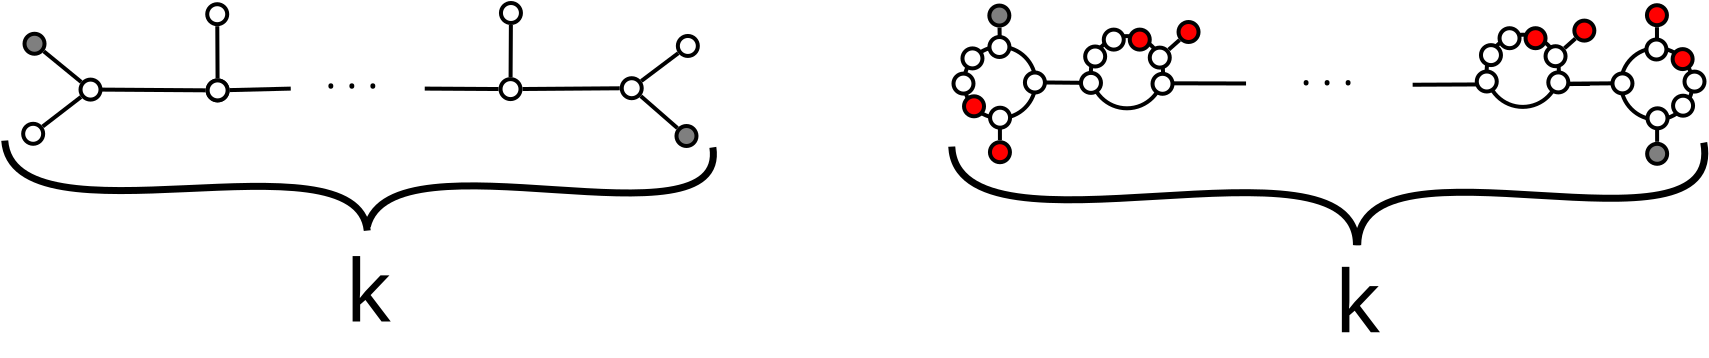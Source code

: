 <?xml version="1.0" encoding="UTF-8"?>
<dia:diagram xmlns:dia="http://www.lysator.liu.se/~alla/dia/">
  <dia:layer name="Background" visible="true" active="true">
    <dia:object type="Standard - Ellipse" version="0" id="O0">
      <dia:attribute name="obj_pos">
        <dia:point val="29.915,13.1"/>
      </dia:attribute>
      <dia:attribute name="obj_bb">
        <dia:rectangle val="29.815,13;33.595,16.78"/>
      </dia:attribute>
      <dia:attribute name="elem_corner">
        <dia:point val="29.915,13.1"/>
      </dia:attribute>
      <dia:attribute name="elem_width">
        <dia:real val="3.58"/>
      </dia:attribute>
      <dia:attribute name="elem_height">
        <dia:real val="3.58"/>
      </dia:attribute>
      <dia:attribute name="border_width">
        <dia:real val="0.2"/>
      </dia:attribute>
      <dia:attribute name="aspect">
        <dia:enum val="2"/>
      </dia:attribute>
    </dia:object>
    <dia:object type="Standard - Ellipse" version="0" id="O1">
      <dia:attribute name="obj_pos">
        <dia:point val="31.21,17.88"/>
      </dia:attribute>
      <dia:attribute name="obj_bb">
        <dia:rectangle val="31.11,17.78;32.31,18.98"/>
      </dia:attribute>
      <dia:attribute name="elem_corner">
        <dia:point val="31.21,17.88"/>
      </dia:attribute>
      <dia:attribute name="elem_width">
        <dia:real val="1"/>
      </dia:attribute>
      <dia:attribute name="elem_height">
        <dia:real val="1"/>
      </dia:attribute>
      <dia:attribute name="border_width">
        <dia:real val="0.2"/>
      </dia:attribute>
      <dia:attribute name="inner_color">
        <dia:color val="#ff0000"/>
      </dia:attribute>
      <dia:attribute name="aspect">
        <dia:enum val="2"/>
      </dia:attribute>
    </dia:object>
    <dia:object type="Standard - Ellipse" version="0" id="O2">
      <dia:attribute name="obj_pos">
        <dia:point val="31.18,11.048"/>
      </dia:attribute>
      <dia:attribute name="obj_bb">
        <dia:rectangle val="31.08,10.948;32.28,12.148"/>
      </dia:attribute>
      <dia:attribute name="elem_corner">
        <dia:point val="31.18,11.048"/>
      </dia:attribute>
      <dia:attribute name="elem_width">
        <dia:real val="1"/>
      </dia:attribute>
      <dia:attribute name="elem_height">
        <dia:real val="1"/>
      </dia:attribute>
      <dia:attribute name="border_width">
        <dia:real val="0.2"/>
      </dia:attribute>
      <dia:attribute name="inner_color">
        <dia:color val="#7f7f7f"/>
      </dia:attribute>
      <dia:attribute name="aspect">
        <dia:enum val="2"/>
      </dia:attribute>
    </dia:object>
    <dia:object type="Standard - Ellipse" version="0" id="O3">
      <dia:attribute name="obj_pos">
        <dia:point val="37.56,14.43"/>
      </dia:attribute>
      <dia:attribute name="obj_bb">
        <dia:rectangle val="37.46,14.33;38.66,15.53"/>
      </dia:attribute>
      <dia:attribute name="elem_corner">
        <dia:point val="37.56,14.43"/>
      </dia:attribute>
      <dia:attribute name="elem_width">
        <dia:real val="1"/>
      </dia:attribute>
      <dia:attribute name="elem_height">
        <dia:real val="1"/>
      </dia:attribute>
      <dia:attribute name="border_width">
        <dia:real val="0.2"/>
      </dia:attribute>
      <dia:attribute name="aspect">
        <dia:enum val="2"/>
      </dia:attribute>
    </dia:object>
    <dia:object type="Standard - Line" version="0" id="O4">
      <dia:attribute name="obj_pos">
        <dia:point val="33.495,14.89"/>
      </dia:attribute>
      <dia:attribute name="obj_bb">
        <dia:rectangle val="33.394,14.789;37.561,15.026"/>
      </dia:attribute>
      <dia:attribute name="conn_endpoints">
        <dia:point val="33.495,14.89"/>
        <dia:point val="37.46,14.925"/>
      </dia:attribute>
      <dia:attribute name="numcp">
        <dia:int val="1"/>
      </dia:attribute>
      <dia:attribute name="line_width">
        <dia:real val="0.2"/>
      </dia:attribute>
      <dia:connections>
        <dia:connection handle="0" to="O0" connection="4"/>
        <dia:connection handle="1" to="O3" connection="8"/>
      </dia:connections>
    </dia:object>
    <dia:object type="Standard - Line" version="0" id="O5">
      <dia:attribute name="obj_pos">
        <dia:point val="31.708,16.78"/>
      </dia:attribute>
      <dia:attribute name="obj_bb">
        <dia:rectangle val="31.608,16.68;31.809,17.88"/>
      </dia:attribute>
      <dia:attribute name="conn_endpoints">
        <dia:point val="31.708,16.78"/>
        <dia:point val="31.709,17.78"/>
      </dia:attribute>
      <dia:attribute name="numcp">
        <dia:int val="1"/>
      </dia:attribute>
      <dia:attribute name="line_width">
        <dia:real val="0.2"/>
      </dia:attribute>
      <dia:connections>
        <dia:connection handle="0" to="O0" connection="8"/>
        <dia:connection handle="1" to="O1" connection="8"/>
      </dia:connections>
    </dia:object>
    <dia:object type="Standard - Line" version="0" id="O6">
      <dia:attribute name="obj_pos">
        <dia:point val="31.69,12.145"/>
      </dia:attribute>
      <dia:attribute name="obj_bb">
        <dia:rectangle val="31.588,12.044;31.807,13.202"/>
      </dia:attribute>
      <dia:attribute name="conn_endpoints">
        <dia:point val="31.69,12.145"/>
        <dia:point val="31.705,13.1"/>
      </dia:attribute>
      <dia:attribute name="numcp">
        <dia:int val="1"/>
      </dia:attribute>
      <dia:attribute name="line_width">
        <dia:real val="0.2"/>
      </dia:attribute>
      <dia:connections>
        <dia:connection handle="0" to="O2" connection="8"/>
        <dia:connection handle="1" to="O0" connection="1"/>
      </dia:connections>
    </dia:object>
    <dia:object type="Standard - Line" version="0" id="O7">
      <dia:attribute name="obj_pos">
        <dia:point val="38.66,14.931"/>
      </dia:attribute>
      <dia:attribute name="obj_bb">
        <dia:rectangle val="38.559,14.831;44.116,15.044"/>
      </dia:attribute>
      <dia:attribute name="conn_endpoints">
        <dia:point val="38.66,14.931"/>
        <dia:point val="44.015,14.944"/>
      </dia:attribute>
      <dia:attribute name="numcp">
        <dia:int val="1"/>
      </dia:attribute>
      <dia:attribute name="line_width">
        <dia:real val="0.2"/>
      </dia:attribute>
      <dia:connections>
        <dia:connection handle="0" to="O3" connection="8"/>
      </dia:connections>
    </dia:object>
    <dia:object type="Standard - Ellipse" version="0" id="O8">
      <dia:attribute name="obj_pos">
        <dia:point val="36.255,12.575"/>
      </dia:attribute>
      <dia:attribute name="obj_bb">
        <dia:rectangle val="36.155,12.475;39.965,16.285"/>
      </dia:attribute>
      <dia:attribute name="elem_corner">
        <dia:point val="36.255,12.575"/>
      </dia:attribute>
      <dia:attribute name="elem_width">
        <dia:real val="3.61"/>
      </dia:attribute>
      <dia:attribute name="elem_height">
        <dia:real val="3.61"/>
      </dia:attribute>
      <dia:attribute name="border_width">
        <dia:real val="0.2"/>
      </dia:attribute>
      <dia:attribute name="aspect">
        <dia:enum val="2"/>
      </dia:attribute>
    </dia:object>
    <dia:object type="Standard - Ellipse" version="0" id="O9">
      <dia:attribute name="obj_pos">
        <dia:point val="40.64,11.87"/>
      </dia:attribute>
      <dia:attribute name="obj_bb">
        <dia:rectangle val="40.54,11.77;41.74,12.97"/>
      </dia:attribute>
      <dia:attribute name="elem_corner">
        <dia:point val="40.64,11.87"/>
      </dia:attribute>
      <dia:attribute name="elem_width">
        <dia:real val="1.0"/>
      </dia:attribute>
      <dia:attribute name="elem_height">
        <dia:real val="1.0"/>
      </dia:attribute>
      <dia:attribute name="border_width">
        <dia:real val="0.2"/>
      </dia:attribute>
      <dia:attribute name="inner_color">
        <dia:color val="#ff0000"/>
      </dia:attribute>
      <dia:attribute name="aspect">
        <dia:enum val="2"/>
      </dia:attribute>
    </dia:object>
    <dia:object type="Standard - Line" version="0" id="O10">
      <dia:attribute name="obj_pos">
        <dia:point val="40.148,13.252"/>
      </dia:attribute>
      <dia:attribute name="obj_bb">
        <dia:rectangle val="40.007,12.627;40.834,13.393"/>
      </dia:attribute>
      <dia:attribute name="conn_endpoints">
        <dia:point val="40.148,13.252"/>
        <dia:point val="40.692,12.768"/>
      </dia:attribute>
      <dia:attribute name="numcp">
        <dia:int val="1"/>
      </dia:attribute>
      <dia:attribute name="line_width">
        <dia:real val="0.2"/>
      </dia:attribute>
      <dia:connections>
        <dia:connection handle="0" to="O26" connection="8"/>
        <dia:connection handle="1" to="O9" connection="8"/>
      </dia:connections>
    </dia:object>
    <dia:object type="Standard - Line" version="0" id="O11">
      <dia:attribute name="obj_pos">
        <dia:point val="61.205,14.968"/>
      </dia:attribute>
      <dia:attribute name="obj_bb">
        <dia:rectangle val="52.245,14.867;61.306,15.108"/>
      </dia:attribute>
      <dia:attribute name="conn_endpoints">
        <dia:point val="61.205,14.968"/>
        <dia:point val="52.345,15.007"/>
      </dia:attribute>
      <dia:attribute name="numcp">
        <dia:int val="1"/>
      </dia:attribute>
      <dia:attribute name="line_width">
        <dia:real val="0.2"/>
      </dia:attribute>
    </dia:object>
    <dia:object type="Standard - Ellipse" version="0" id="O12">
      <dia:attribute name="obj_pos">
        <dia:point val="64.06,11.03"/>
      </dia:attribute>
      <dia:attribute name="obj_bb">
        <dia:rectangle val="63.96,10.93;65.16,12.13"/>
      </dia:attribute>
      <dia:attribute name="elem_corner">
        <dia:point val="64.06,11.03"/>
      </dia:attribute>
      <dia:attribute name="elem_width">
        <dia:real val="1"/>
      </dia:attribute>
      <dia:attribute name="elem_height">
        <dia:real val="1"/>
      </dia:attribute>
      <dia:attribute name="border_width">
        <dia:real val="0.2"/>
      </dia:attribute>
      <dia:attribute name="inner_color">
        <dia:color val="#ff0000"/>
      </dia:attribute>
      <dia:attribute name="aspect">
        <dia:enum val="2"/>
      </dia:attribute>
    </dia:object>
    <dia:object type="Standard - Ellipse" version="0" id="O13">
      <dia:attribute name="obj_pos">
        <dia:point val="64.065,14.42"/>
      </dia:attribute>
      <dia:attribute name="obj_bb">
        <dia:rectangle val="63.965,14.32;65.165,15.52"/>
      </dia:attribute>
      <dia:attribute name="elem_corner">
        <dia:point val="64.065,14.42"/>
      </dia:attribute>
      <dia:attribute name="elem_width">
        <dia:real val="1"/>
      </dia:attribute>
      <dia:attribute name="elem_height">
        <dia:real val="1"/>
      </dia:attribute>
      <dia:attribute name="border_width">
        <dia:real val="0.2"/>
      </dia:attribute>
      <dia:attribute name="aspect">
        <dia:enum val="2"/>
      </dia:attribute>
    </dia:object>
    <dia:object type="Standard - Ellipse" version="0" id="O14">
      <dia:attribute name="obj_pos">
        <dia:point val="64.07,17.96"/>
      </dia:attribute>
      <dia:attribute name="obj_bb">
        <dia:rectangle val="63.97,17.86;65.17,19.06"/>
      </dia:attribute>
      <dia:attribute name="elem_corner">
        <dia:point val="64.07,17.96"/>
      </dia:attribute>
      <dia:attribute name="elem_width">
        <dia:real val="1"/>
      </dia:attribute>
      <dia:attribute name="elem_height">
        <dia:real val="1"/>
      </dia:attribute>
      <dia:attribute name="border_width">
        <dia:real val="0.2"/>
      </dia:attribute>
      <dia:attribute name="inner_color">
        <dia:color val="#7f7f7f"/>
      </dia:attribute>
      <dia:attribute name="aspect">
        <dia:enum val="2"/>
      </dia:attribute>
    </dia:object>
    <dia:object type="Standard - Line" version="0" id="O15">
      <dia:attribute name="obj_pos">
        <dia:point val="64.561,12.13"/>
      </dia:attribute>
      <dia:attribute name="obj_bb">
        <dia:rectangle val="64.461,12.03;64.664,14.42"/>
      </dia:attribute>
      <dia:attribute name="conn_endpoints">
        <dia:point val="64.561,12.13"/>
        <dia:point val="64.564,14.32"/>
      </dia:attribute>
      <dia:attribute name="numcp">
        <dia:int val="1"/>
      </dia:attribute>
      <dia:attribute name="line_width">
        <dia:real val="0.2"/>
      </dia:attribute>
      <dia:connections>
        <dia:connection handle="0" to="O12" connection="8"/>
        <dia:connection handle="1" to="O13" connection="8"/>
      </dia:connections>
    </dia:object>
    <dia:object type="Standard - Line" version="0" id="O16">
      <dia:attribute name="obj_pos">
        <dia:point val="63.965,14.925"/>
      </dia:attribute>
      <dia:attribute name="obj_bb">
        <dia:rectangle val="59.004,14.824;64.066,15.061"/>
      </dia:attribute>
      <dia:attribute name="conn_endpoints">
        <dia:point val="63.965,14.925"/>
        <dia:point val="59.104,14.961"/>
      </dia:attribute>
      <dia:attribute name="numcp">
        <dia:int val="1"/>
      </dia:attribute>
      <dia:attribute name="line_width">
        <dia:real val="0.2"/>
      </dia:attribute>
      <dia:connections>
        <dia:connection handle="0" to="O13" connection="8"/>
      </dia:connections>
    </dia:object>
    <dia:object type="Standard - Line" version="0" id="O17">
      <dia:attribute name="obj_pos">
        <dia:point val="64.566,15.52"/>
      </dia:attribute>
      <dia:attribute name="obj_bb">
        <dia:rectangle val="64.466,15.42;64.669,17.96"/>
      </dia:attribute>
      <dia:attribute name="conn_endpoints">
        <dia:point val="64.566,15.52"/>
        <dia:point val="64.569,17.86"/>
      </dia:attribute>
      <dia:attribute name="numcp">
        <dia:int val="1"/>
      </dia:attribute>
      <dia:attribute name="line_width">
        <dia:real val="0.2"/>
      </dia:attribute>
      <dia:connections>
        <dia:connection handle="0" to="O13" connection="8"/>
        <dia:connection handle="1" to="O14" connection="8"/>
      </dia:connections>
    </dia:object>
    <dia:object type="Standard - Text" version="1" id="O18">
      <dia:attribute name="obj_pos">
        <dia:point val="46.25,15.05"/>
      </dia:attribute>
      <dia:attribute name="obj_bb">
        <dia:rectangle val="46.25,13.197;50.06,15.523"/>
      </dia:attribute>
      <dia:attribute name="text">
        <dia:composite type="text">
          <dia:attribute name="string">
            <dia:string># . . .#</dia:string>
          </dia:attribute>
          <dia:attribute name="font">
            <dia:font family="sans" style="0" name="Helvetica"/>
          </dia:attribute>
          <dia:attribute name="height">
            <dia:real val="2.493"/>
          </dia:attribute>
          <dia:attribute name="pos">
            <dia:point val="46.25,15.05"/>
          </dia:attribute>
          <dia:attribute name="color">
            <dia:color val="#000000"/>
          </dia:attribute>
          <dia:attribute name="alignment">
            <dia:enum val="0"/>
          </dia:attribute>
        </dia:composite>
      </dia:attribute>
      <dia:attribute name="valign">
        <dia:enum val="3"/>
      </dia:attribute>
    </dia:object>
    <dia:object type="Standard - Text" version="1" id="O19">
      <dia:attribute name="obj_pos">
        <dia:point val="48.44,27.386"/>
      </dia:attribute>
      <dia:attribute name="obj_bb">
        <dia:rectangle val="48.44,23.364;50.947,28.409"/>
      </dia:attribute>
      <dia:attribute name="text">
        <dia:composite type="text">
          <dia:attribute name="string">
            <dia:string>#k#</dia:string>
          </dia:attribute>
          <dia:attribute name="font">
            <dia:font family="sans" style="0" name="Helvetica"/>
          </dia:attribute>
          <dia:attribute name="height">
            <dia:real val="5.414"/>
          </dia:attribute>
          <dia:attribute name="pos">
            <dia:point val="48.44,27.386"/>
          </dia:attribute>
          <dia:attribute name="color">
            <dia:color val="#000000"/>
          </dia:attribute>
          <dia:attribute name="alignment">
            <dia:enum val="0"/>
          </dia:attribute>
        </dia:composite>
      </dia:attribute>
      <dia:attribute name="valign">
        <dia:enum val="3"/>
      </dia:attribute>
    </dia:object>
    <dia:object type="Standard - BezierLine" version="0" id="O20">
      <dia:attribute name="obj_pos">
        <dia:point val="49.535,23.029"/>
      </dia:attribute>
      <dia:attribute name="obj_bb">
        <dia:rectangle val="29.117,17.917;49.711,23.205"/>
      </dia:attribute>
      <dia:attribute name="bez_points">
        <dia:point val="49.535,23.029"/>
        <dia:point val="49.585,16.929"/>
        <dia:point val="29.6,24.25"/>
        <dia:point val="29.3,18.1"/>
      </dia:attribute>
      <dia:attribute name="corner_types">
        <dia:enum val="0"/>
        <dia:enum val="0"/>
      </dia:attribute>
      <dia:attribute name="line_width">
        <dia:real val="0.35"/>
      </dia:attribute>
    </dia:object>
    <dia:object type="Standard - BezierLine" version="0" id="O21">
      <dia:attribute name="obj_pos">
        <dia:point val="49.597,23.029"/>
      </dia:attribute>
      <dia:attribute name="obj_bb">
        <dia:rectangle val="49.421,17.696;67.127,23.205"/>
      </dia:attribute>
      <dia:attribute name="bez_points">
        <dia:point val="49.597,23.029"/>
        <dia:point val="49.647,16.929"/>
        <dia:point val="68.05,24.2"/>
        <dia:point val="66.9,17.9"/>
      </dia:attribute>
      <dia:attribute name="corner_types">
        <dia:enum val="0"/>
        <dia:enum val="0"/>
      </dia:attribute>
      <dia:attribute name="line_width">
        <dia:real val="0.35"/>
      </dia:attribute>
    </dia:object>
    <dia:object type="Standard - Ellipse" version="0" id="O22">
      <dia:attribute name="obj_pos">
        <dia:point val="31.184,12.62"/>
      </dia:attribute>
      <dia:attribute name="obj_bb">
        <dia:rectangle val="31.084,12.52;32.284,13.72"/>
      </dia:attribute>
      <dia:attribute name="elem_corner">
        <dia:point val="31.184,12.62"/>
      </dia:attribute>
      <dia:attribute name="elem_width">
        <dia:real val="1"/>
      </dia:attribute>
      <dia:attribute name="elem_height">
        <dia:real val="1"/>
      </dia:attribute>
      <dia:attribute name="border_width">
        <dia:real val="0.2"/>
      </dia:attribute>
      <dia:attribute name="aspect">
        <dia:enum val="2"/>
      </dia:attribute>
    </dia:object>
    <dia:object type="Standard - Ellipse" version="0" id="O23">
      <dia:attribute name="obj_pos">
        <dia:point val="29.836,13.19"/>
      </dia:attribute>
      <dia:attribute name="obj_bb">
        <dia:rectangle val="29.736,13.09;30.936,14.29"/>
      </dia:attribute>
      <dia:attribute name="elem_corner">
        <dia:point val="29.836,13.19"/>
      </dia:attribute>
      <dia:attribute name="elem_width">
        <dia:real val="1"/>
      </dia:attribute>
      <dia:attribute name="elem_height">
        <dia:real val="1"/>
      </dia:attribute>
      <dia:attribute name="border_width">
        <dia:real val="0.2"/>
      </dia:attribute>
      <dia:attribute name="aspect">
        <dia:enum val="2"/>
      </dia:attribute>
    </dia:object>
    <dia:object type="Standard - Ellipse" version="0" id="O24">
      <dia:attribute name="obj_pos">
        <dia:point val="29.914,15.585"/>
      </dia:attribute>
      <dia:attribute name="obj_bb">
        <dia:rectangle val="29.814,15.485;31.014,16.685"/>
      </dia:attribute>
      <dia:attribute name="elem_corner">
        <dia:point val="29.914,15.585"/>
      </dia:attribute>
      <dia:attribute name="elem_width">
        <dia:real val="1"/>
      </dia:attribute>
      <dia:attribute name="elem_height">
        <dia:real val="1"/>
      </dia:attribute>
      <dia:attribute name="border_width">
        <dia:real val="0.2"/>
      </dia:attribute>
      <dia:attribute name="inner_color">
        <dia:color val="#ff0000"/>
      </dia:attribute>
      <dia:attribute name="aspect">
        <dia:enum val="2"/>
      </dia:attribute>
    </dia:object>
    <dia:object type="Standard - Ellipse" version="0" id="O25">
      <dia:attribute name="obj_pos">
        <dia:point val="31.216,16.155"/>
      </dia:attribute>
      <dia:attribute name="obj_bb">
        <dia:rectangle val="31.116,16.055;32.316,17.255"/>
      </dia:attribute>
      <dia:attribute name="elem_corner">
        <dia:point val="31.216,16.155"/>
      </dia:attribute>
      <dia:attribute name="elem_width">
        <dia:real val="1"/>
      </dia:attribute>
      <dia:attribute name="elem_height">
        <dia:real val="1"/>
      </dia:attribute>
      <dia:attribute name="border_width">
        <dia:real val="0.2"/>
      </dia:attribute>
      <dia:attribute name="aspect">
        <dia:enum val="2"/>
      </dia:attribute>
    </dia:object>
    <dia:object type="Standard - Ellipse" version="0" id="O26">
      <dia:attribute name="obj_pos">
        <dia:point val="39.201,13.15"/>
      </dia:attribute>
      <dia:attribute name="obj_bb">
        <dia:rectangle val="39.101,13.05;40.301,14.25"/>
      </dia:attribute>
      <dia:attribute name="elem_corner">
        <dia:point val="39.201,13.15"/>
      </dia:attribute>
      <dia:attribute name="elem_width">
        <dia:real val="1"/>
      </dia:attribute>
      <dia:attribute name="elem_height">
        <dia:real val="1"/>
      </dia:attribute>
      <dia:attribute name="border_width">
        <dia:real val="0.2"/>
      </dia:attribute>
      <dia:attribute name="aspect">
        <dia:enum val="2"/>
      </dia:attribute>
    </dia:object>
    <dia:object type="Standard - Ellipse" version="0" id="O27">
      <dia:attribute name="obj_pos">
        <dia:point val="35.971,13.095"/>
      </dia:attribute>
      <dia:attribute name="obj_bb">
        <dia:rectangle val="35.871,12.995;37.071,14.195"/>
      </dia:attribute>
      <dia:attribute name="elem_corner">
        <dia:point val="35.971,13.095"/>
      </dia:attribute>
      <dia:attribute name="elem_width">
        <dia:real val="1"/>
      </dia:attribute>
      <dia:attribute name="elem_height">
        <dia:real val="1"/>
      </dia:attribute>
      <dia:attribute name="border_width">
        <dia:real val="0.2"/>
      </dia:attribute>
      <dia:attribute name="aspect">
        <dia:enum val="2"/>
      </dia:attribute>
    </dia:object>
    <dia:object type="Standard - Ellipse" version="0" id="O28">
      <dia:attribute name="obj_pos">
        <dia:point val="32.959,14.395"/>
      </dia:attribute>
      <dia:attribute name="obj_bb">
        <dia:rectangle val="32.859,14.295;34.059,15.495"/>
      </dia:attribute>
      <dia:attribute name="elem_corner">
        <dia:point val="32.959,14.395"/>
      </dia:attribute>
      <dia:attribute name="elem_width">
        <dia:real val="1"/>
      </dia:attribute>
      <dia:attribute name="elem_height">
        <dia:real val="1"/>
      </dia:attribute>
      <dia:attribute name="border_width">
        <dia:real val="0.2"/>
      </dia:attribute>
      <dia:attribute name="aspect">
        <dia:enum val="2"/>
      </dia:attribute>
    </dia:object>
    <dia:object type="Standard - Ellipse" version="0" id="O29">
      <dia:attribute name="obj_pos">
        <dia:point val="35.761,14.415"/>
      </dia:attribute>
      <dia:attribute name="obj_bb">
        <dia:rectangle val="35.661,14.315;36.861,15.515"/>
      </dia:attribute>
      <dia:attribute name="elem_corner">
        <dia:point val="35.761,14.415"/>
      </dia:attribute>
      <dia:attribute name="elem_width">
        <dia:real val="1"/>
      </dia:attribute>
      <dia:attribute name="elem_height">
        <dia:real val="1"/>
      </dia:attribute>
      <dia:attribute name="border_width">
        <dia:real val="0.2"/>
      </dia:attribute>
      <dia:attribute name="aspect">
        <dia:enum val="2"/>
      </dia:attribute>
    </dia:object>
    <dia:object type="Standard - Ellipse" version="0" id="O30">
      <dia:attribute name="obj_pos">
        <dia:point val="39.339,14.46"/>
      </dia:attribute>
      <dia:attribute name="obj_bb">
        <dia:rectangle val="39.239,14.36;40.439,15.56"/>
      </dia:attribute>
      <dia:attribute name="elem_corner">
        <dia:point val="39.339,14.46"/>
      </dia:attribute>
      <dia:attribute name="elem_width">
        <dia:real val="1"/>
      </dia:attribute>
      <dia:attribute name="elem_height">
        <dia:real val="1"/>
      </dia:attribute>
      <dia:attribute name="border_width">
        <dia:real val="0.2"/>
      </dia:attribute>
      <dia:attribute name="aspect">
        <dia:enum val="2"/>
      </dia:attribute>
    </dia:object>
    <dia:object type="Standard - Ellipse" version="0" id="O31">
      <dia:attribute name="obj_pos">
        <dia:point val="62.759,13.17"/>
      </dia:attribute>
      <dia:attribute name="obj_bb">
        <dia:rectangle val="62.659,13.07;66.439,16.85"/>
      </dia:attribute>
      <dia:attribute name="elem_corner">
        <dia:point val="62.759,13.17"/>
      </dia:attribute>
      <dia:attribute name="elem_width">
        <dia:real val="3.58"/>
      </dia:attribute>
      <dia:attribute name="elem_height">
        <dia:real val="3.58"/>
      </dia:attribute>
      <dia:attribute name="border_width">
        <dia:real val="0.2"/>
      </dia:attribute>
      <dia:attribute name="aspect">
        <dia:enum val="2"/>
      </dia:attribute>
    </dia:object>
    <dia:object type="Standard - Ellipse" version="0" id="O32">
      <dia:attribute name="obj_pos">
        <dia:point val="64.034,12.745"/>
      </dia:attribute>
      <dia:attribute name="obj_bb">
        <dia:rectangle val="63.934,12.645;65.134,13.845"/>
      </dia:attribute>
      <dia:attribute name="elem_corner">
        <dia:point val="64.034,12.745"/>
      </dia:attribute>
      <dia:attribute name="elem_width">
        <dia:real val="1"/>
      </dia:attribute>
      <dia:attribute name="elem_height">
        <dia:real val="1"/>
      </dia:attribute>
      <dia:attribute name="border_width">
        <dia:real val="0.2"/>
      </dia:attribute>
      <dia:attribute name="aspect">
        <dia:enum val="2"/>
      </dia:attribute>
    </dia:object>
    <dia:object type="Standard - Ellipse" version="0" id="O33">
      <dia:attribute name="obj_pos">
        <dia:point val="62.336,14.44"/>
      </dia:attribute>
      <dia:attribute name="obj_bb">
        <dia:rectangle val="62.236,14.34;63.436,15.54"/>
      </dia:attribute>
      <dia:attribute name="elem_corner">
        <dia:point val="62.336,14.44"/>
      </dia:attribute>
      <dia:attribute name="elem_width">
        <dia:real val="1"/>
      </dia:attribute>
      <dia:attribute name="elem_height">
        <dia:real val="1"/>
      </dia:attribute>
      <dia:attribute name="border_width">
        <dia:real val="0.2"/>
      </dia:attribute>
      <dia:attribute name="aspect">
        <dia:enum val="2"/>
      </dia:attribute>
    </dia:object>
    <dia:object type="Standard - Ellipse" version="0" id="O34">
      <dia:attribute name="obj_pos">
        <dia:point val="64.089,16.185"/>
      </dia:attribute>
      <dia:attribute name="obj_bb">
        <dia:rectangle val="63.989,16.085;65.189,17.285"/>
      </dia:attribute>
      <dia:attribute name="elem_corner">
        <dia:point val="64.089,16.185"/>
      </dia:attribute>
      <dia:attribute name="elem_width">
        <dia:real val="1"/>
      </dia:attribute>
      <dia:attribute name="elem_height">
        <dia:real val="1"/>
      </dia:attribute>
      <dia:attribute name="border_width">
        <dia:real val="0.2"/>
      </dia:attribute>
      <dia:attribute name="aspect">
        <dia:enum val="2"/>
      </dia:attribute>
    </dia:object>
    <dia:object type="Standard - Ellipse" version="0" id="O35">
      <dia:attribute name="obj_pos">
        <dia:point val="65.366,15.555"/>
      </dia:attribute>
      <dia:attribute name="obj_bb">
        <dia:rectangle val="65.266,15.455;66.466,16.655"/>
      </dia:attribute>
      <dia:attribute name="elem_corner">
        <dia:point val="65.366,15.555"/>
      </dia:attribute>
      <dia:attribute name="elem_width">
        <dia:real val="1"/>
      </dia:attribute>
      <dia:attribute name="elem_height">
        <dia:real val="1"/>
      </dia:attribute>
      <dia:attribute name="border_width">
        <dia:real val="0.2"/>
      </dia:attribute>
      <dia:attribute name="aspect">
        <dia:enum val="2"/>
      </dia:attribute>
    </dia:object>
    <dia:object type="Standard - Ellipse" version="0" id="O36">
      <dia:attribute name="obj_pos">
        <dia:point val="65.344,13.225"/>
      </dia:attribute>
      <dia:attribute name="obj_bb">
        <dia:rectangle val="65.244,13.125;66.444,14.325"/>
      </dia:attribute>
      <dia:attribute name="elem_corner">
        <dia:point val="65.344,13.225"/>
      </dia:attribute>
      <dia:attribute name="elem_width">
        <dia:real val="1"/>
      </dia:attribute>
      <dia:attribute name="elem_height">
        <dia:real val="1"/>
      </dia:attribute>
      <dia:attribute name="border_width">
        <dia:real val="0.2"/>
      </dia:attribute>
      <dia:attribute name="inner_color">
        <dia:color val="#ff0000"/>
      </dia:attribute>
      <dia:attribute name="aspect">
        <dia:enum val="2"/>
      </dia:attribute>
    </dia:object>
    <dia:object type="Standard - Ellipse" version="0" id="O37">
      <dia:attribute name="obj_pos">
        <dia:point val="29.387,14.45"/>
      </dia:attribute>
      <dia:attribute name="obj_bb">
        <dia:rectangle val="29.288,14.35;30.488,15.55"/>
      </dia:attribute>
      <dia:attribute name="elem_corner">
        <dia:point val="29.387,14.45"/>
      </dia:attribute>
      <dia:attribute name="elem_width">
        <dia:real val="1"/>
      </dia:attribute>
      <dia:attribute name="elem_height">
        <dia:real val="1"/>
      </dia:attribute>
      <dia:attribute name="border_width">
        <dia:real val="0.2"/>
      </dia:attribute>
      <dia:attribute name="aspect">
        <dia:enum val="2"/>
      </dia:attribute>
    </dia:object>
    <dia:object type="Standard - Ellipse" version="0" id="O38">
      <dia:attribute name="obj_pos">
        <dia:point val="36.901,12.25"/>
      </dia:attribute>
      <dia:attribute name="obj_bb">
        <dia:rectangle val="36.801,12.15;38.001,13.35"/>
      </dia:attribute>
      <dia:attribute name="elem_corner">
        <dia:point val="36.901,12.25"/>
      </dia:attribute>
      <dia:attribute name="elem_width">
        <dia:real val="1"/>
      </dia:attribute>
      <dia:attribute name="elem_height">
        <dia:real val="1"/>
      </dia:attribute>
      <dia:attribute name="border_width">
        <dia:real val="0.2"/>
      </dia:attribute>
      <dia:attribute name="aspect">
        <dia:enum val="2"/>
      </dia:attribute>
    </dia:object>
    <dia:object type="Standard - Ellipse" version="0" id="O39">
      <dia:attribute name="obj_pos">
        <dia:point val="38.201,12.25"/>
      </dia:attribute>
      <dia:attribute name="obj_bb">
        <dia:rectangle val="38.101,12.15;39.301,13.35"/>
      </dia:attribute>
      <dia:attribute name="elem_corner">
        <dia:point val="38.201,12.25"/>
      </dia:attribute>
      <dia:attribute name="elem_width">
        <dia:real val="1"/>
      </dia:attribute>
      <dia:attribute name="elem_height">
        <dia:real val="1"/>
      </dia:attribute>
      <dia:attribute name="border_width">
        <dia:real val="0.2"/>
      </dia:attribute>
      <dia:attribute name="inner_color">
        <dia:color val="#ff0000"/>
      </dia:attribute>
      <dia:attribute name="aspect">
        <dia:enum val="2"/>
      </dia:attribute>
    </dia:object>
    <dia:object type="Standard - Ellipse" version="0" id="O40">
      <dia:attribute name="obj_pos">
        <dia:point val="57.35,14.36"/>
      </dia:attribute>
      <dia:attribute name="obj_bb">
        <dia:rectangle val="57.25,14.26;58.45,15.46"/>
      </dia:attribute>
      <dia:attribute name="elem_corner">
        <dia:point val="57.35,14.36"/>
      </dia:attribute>
      <dia:attribute name="elem_width">
        <dia:real val="1"/>
      </dia:attribute>
      <dia:attribute name="elem_height">
        <dia:real val="1"/>
      </dia:attribute>
      <dia:attribute name="border_width">
        <dia:real val="0.2"/>
      </dia:attribute>
      <dia:attribute name="aspect">
        <dia:enum val="2"/>
      </dia:attribute>
    </dia:object>
    <dia:object type="Standard - Ellipse" version="0" id="O41">
      <dia:attribute name="obj_pos">
        <dia:point val="56.045,12.505"/>
      </dia:attribute>
      <dia:attribute name="obj_bb">
        <dia:rectangle val="55.945,12.405;59.755,16.215"/>
      </dia:attribute>
      <dia:attribute name="elem_corner">
        <dia:point val="56.045,12.505"/>
      </dia:attribute>
      <dia:attribute name="elem_width">
        <dia:real val="3.61"/>
      </dia:attribute>
      <dia:attribute name="elem_height">
        <dia:real val="3.61"/>
      </dia:attribute>
      <dia:attribute name="border_width">
        <dia:real val="0.2"/>
      </dia:attribute>
      <dia:attribute name="aspect">
        <dia:enum val="2"/>
      </dia:attribute>
    </dia:object>
    <dia:object type="Standard - Ellipse" version="0" id="O42">
      <dia:attribute name="obj_pos">
        <dia:point val="60.43,11.8"/>
      </dia:attribute>
      <dia:attribute name="obj_bb">
        <dia:rectangle val="60.33,11.7;61.53,12.9"/>
      </dia:attribute>
      <dia:attribute name="elem_corner">
        <dia:point val="60.43,11.8"/>
      </dia:attribute>
      <dia:attribute name="elem_width">
        <dia:real val="1.0"/>
      </dia:attribute>
      <dia:attribute name="elem_height">
        <dia:real val="1.0"/>
      </dia:attribute>
      <dia:attribute name="border_width">
        <dia:real val="0.2"/>
      </dia:attribute>
      <dia:attribute name="inner_color">
        <dia:color val="#ff0000"/>
      </dia:attribute>
      <dia:attribute name="aspect">
        <dia:enum val="2"/>
      </dia:attribute>
    </dia:object>
    <dia:object type="Standard - Line" version="0" id="O43">
      <dia:attribute name="obj_pos">
        <dia:point val="59.938,13.182"/>
      </dia:attribute>
      <dia:attribute name="obj_bb">
        <dia:rectangle val="59.797,12.557;60.623,13.323"/>
      </dia:attribute>
      <dia:attribute name="conn_endpoints">
        <dia:point val="59.938,13.182"/>
        <dia:point val="60.482,12.698"/>
      </dia:attribute>
      <dia:attribute name="numcp">
        <dia:int val="1"/>
      </dia:attribute>
      <dia:attribute name="line_width">
        <dia:real val="0.2"/>
      </dia:attribute>
      <dia:connections>
        <dia:connection handle="0" to="O44" connection="8"/>
        <dia:connection handle="1" to="O42" connection="8"/>
      </dia:connections>
    </dia:object>
    <dia:object type="Standard - Ellipse" version="0" id="O44">
      <dia:attribute name="obj_pos">
        <dia:point val="58.99,13.08"/>
      </dia:attribute>
      <dia:attribute name="obj_bb">
        <dia:rectangle val="58.89,12.98;60.09,14.18"/>
      </dia:attribute>
      <dia:attribute name="elem_corner">
        <dia:point val="58.99,13.08"/>
      </dia:attribute>
      <dia:attribute name="elem_width">
        <dia:real val="1"/>
      </dia:attribute>
      <dia:attribute name="elem_height">
        <dia:real val="1"/>
      </dia:attribute>
      <dia:attribute name="border_width">
        <dia:real val="0.2"/>
      </dia:attribute>
      <dia:attribute name="aspect">
        <dia:enum val="2"/>
      </dia:attribute>
    </dia:object>
    <dia:object type="Standard - Ellipse" version="0" id="O45">
      <dia:attribute name="obj_pos">
        <dia:point val="55.761,13.025"/>
      </dia:attribute>
      <dia:attribute name="obj_bb">
        <dia:rectangle val="55.661,12.925;56.861,14.125"/>
      </dia:attribute>
      <dia:attribute name="elem_corner">
        <dia:point val="55.761,13.025"/>
      </dia:attribute>
      <dia:attribute name="elem_width">
        <dia:real val="1"/>
      </dia:attribute>
      <dia:attribute name="elem_height">
        <dia:real val="1"/>
      </dia:attribute>
      <dia:attribute name="border_width">
        <dia:real val="0.2"/>
      </dia:attribute>
      <dia:attribute name="aspect">
        <dia:enum val="2"/>
      </dia:attribute>
    </dia:object>
    <dia:object type="Standard - Ellipse" version="0" id="O46">
      <dia:attribute name="obj_pos">
        <dia:point val="55.551,14.345"/>
      </dia:attribute>
      <dia:attribute name="obj_bb">
        <dia:rectangle val="55.451,14.245;56.651,15.445"/>
      </dia:attribute>
      <dia:attribute name="elem_corner">
        <dia:point val="55.551,14.345"/>
      </dia:attribute>
      <dia:attribute name="elem_width">
        <dia:real val="1"/>
      </dia:attribute>
      <dia:attribute name="elem_height">
        <dia:real val="1"/>
      </dia:attribute>
      <dia:attribute name="border_width">
        <dia:real val="0.2"/>
      </dia:attribute>
      <dia:attribute name="aspect">
        <dia:enum val="2"/>
      </dia:attribute>
    </dia:object>
    <dia:object type="Standard - Ellipse" version="0" id="O47">
      <dia:attribute name="obj_pos">
        <dia:point val="59.128,14.39"/>
      </dia:attribute>
      <dia:attribute name="obj_bb">
        <dia:rectangle val="59.028,14.29;60.228,15.49"/>
      </dia:attribute>
      <dia:attribute name="elem_corner">
        <dia:point val="59.128,14.39"/>
      </dia:attribute>
      <dia:attribute name="elem_width">
        <dia:real val="1"/>
      </dia:attribute>
      <dia:attribute name="elem_height">
        <dia:real val="1"/>
      </dia:attribute>
      <dia:attribute name="border_width">
        <dia:real val="0.2"/>
      </dia:attribute>
      <dia:attribute name="aspect">
        <dia:enum val="2"/>
      </dia:attribute>
    </dia:object>
    <dia:object type="Standard - Ellipse" version="0" id="O48">
      <dia:attribute name="obj_pos">
        <dia:point val="56.69,12.18"/>
      </dia:attribute>
      <dia:attribute name="obj_bb">
        <dia:rectangle val="56.59,12.08;57.79,13.28"/>
      </dia:attribute>
      <dia:attribute name="elem_corner">
        <dia:point val="56.69,12.18"/>
      </dia:attribute>
      <dia:attribute name="elem_width">
        <dia:real val="1"/>
      </dia:attribute>
      <dia:attribute name="elem_height">
        <dia:real val="1"/>
      </dia:attribute>
      <dia:attribute name="border_width">
        <dia:real val="0.2"/>
      </dia:attribute>
      <dia:attribute name="aspect">
        <dia:enum val="2"/>
      </dia:attribute>
    </dia:object>
    <dia:object type="Standard - Ellipse" version="0" id="O49">
      <dia:attribute name="obj_pos">
        <dia:point val="57.99,12.18"/>
      </dia:attribute>
      <dia:attribute name="obj_bb">
        <dia:rectangle val="57.89,12.08;59.09,13.28"/>
      </dia:attribute>
      <dia:attribute name="elem_corner">
        <dia:point val="57.99,12.18"/>
      </dia:attribute>
      <dia:attribute name="elem_width">
        <dia:real val="1"/>
      </dia:attribute>
      <dia:attribute name="elem_height">
        <dia:real val="1"/>
      </dia:attribute>
      <dia:attribute name="border_width">
        <dia:real val="0.2"/>
      </dia:attribute>
      <dia:attribute name="inner_color">
        <dia:color val="#ff0000"/>
      </dia:attribute>
      <dia:attribute name="aspect">
        <dia:enum val="2"/>
      </dia:attribute>
    </dia:object>
    <dia:object type="Standard - Ellipse" version="0" id="O50">
      <dia:attribute name="obj_pos">
        <dia:point val="65.938,14.35"/>
      </dia:attribute>
      <dia:attribute name="obj_bb">
        <dia:rectangle val="65.838,14.25;67.038,15.45"/>
      </dia:attribute>
      <dia:attribute name="elem_corner">
        <dia:point val="65.938,14.35"/>
      </dia:attribute>
      <dia:attribute name="elem_width">
        <dia:real val="1.0"/>
      </dia:attribute>
      <dia:attribute name="elem_height">
        <dia:real val="1.0"/>
      </dia:attribute>
      <dia:attribute name="border_width">
        <dia:real val="0.2"/>
      </dia:attribute>
      <dia:attribute name="aspect">
        <dia:enum val="2"/>
      </dia:attribute>
    </dia:object>
    <dia:object type="Standard - Ellipse" version="0" id="O51">
      <dia:attribute name="obj_pos">
        <dia:point val="-17.129,16.96"/>
      </dia:attribute>
      <dia:attribute name="obj_bb">
        <dia:rectangle val="-17.229,16.86;-16.029,18.06"/>
      </dia:attribute>
      <dia:attribute name="elem_corner">
        <dia:point val="-17.129,16.96"/>
      </dia:attribute>
      <dia:attribute name="elem_width">
        <dia:real val="1"/>
      </dia:attribute>
      <dia:attribute name="elem_height">
        <dia:real val="1"/>
      </dia:attribute>
      <dia:attribute name="border_width">
        <dia:real val="0.2"/>
      </dia:attribute>
      <dia:attribute name="aspect">
        <dia:enum val="2"/>
      </dia:attribute>
    </dia:object>
    <dia:object type="Standard - Ellipse" version="0" id="O52">
      <dia:attribute name="obj_pos">
        <dia:point val="-14.261,14.75"/>
      </dia:attribute>
      <dia:attribute name="obj_bb">
        <dia:rectangle val="-14.361,14.65;-13.161,15.85"/>
      </dia:attribute>
      <dia:attribute name="elem_corner">
        <dia:point val="-14.261,14.75"/>
      </dia:attribute>
      <dia:attribute name="elem_width">
        <dia:real val="1"/>
      </dia:attribute>
      <dia:attribute name="elem_height">
        <dia:real val="1"/>
      </dia:attribute>
      <dia:attribute name="border_width">
        <dia:real val="0.2"/>
      </dia:attribute>
      <dia:attribute name="aspect">
        <dia:enum val="2"/>
      </dia:attribute>
    </dia:object>
    <dia:object type="Standard - Ellipse" version="0" id="O53">
      <dia:attribute name="obj_pos">
        <dia:point val="-7.906,14.79"/>
      </dia:attribute>
      <dia:attribute name="obj_bb">
        <dia:rectangle val="-8.006,14.69;-6.806,15.89"/>
      </dia:attribute>
      <dia:attribute name="elem_corner">
        <dia:point val="-7.906,14.79"/>
      </dia:attribute>
      <dia:attribute name="elem_width">
        <dia:real val="1"/>
      </dia:attribute>
      <dia:attribute name="elem_height">
        <dia:real val="1"/>
      </dia:attribute>
      <dia:attribute name="border_width">
        <dia:real val="0.2"/>
      </dia:attribute>
      <dia:attribute name="aspect">
        <dia:enum val="2"/>
      </dia:attribute>
    </dia:object>
    <dia:object type="Standard - Line" version="0" id="O54">
      <dia:attribute name="obj_pos">
        <dia:point val="-16.154,17.094"/>
      </dia:attribute>
      <dia:attribute name="obj_bb">
        <dia:rectangle val="-16.294,15.476;-14.096,17.234"/>
      </dia:attribute>
      <dia:attribute name="conn_endpoints">
        <dia:point val="-16.154,17.094"/>
        <dia:point val="-14.236,15.616"/>
      </dia:attribute>
      <dia:attribute name="numcp">
        <dia:int val="1"/>
      </dia:attribute>
      <dia:attribute name="line_width">
        <dia:real val="0.2"/>
      </dia:attribute>
      <dia:connections>
        <dia:connection handle="0" to="O51" connection="8"/>
        <dia:connection handle="1" to="O52" connection="8"/>
      </dia:connections>
    </dia:object>
    <dia:object type="Standard - Line" version="0" id="O55">
      <dia:attribute name="obj_pos">
        <dia:point val="-13.261,15.25"/>
      </dia:attribute>
      <dia:attribute name="obj_bb">
        <dia:rectangle val="-13.362,15.149;-7.903,15.387"/>
      </dia:attribute>
      <dia:attribute name="conn_endpoints">
        <dia:point val="-13.261,15.25"/>
        <dia:point val="-8.004,15.286"/>
      </dia:attribute>
      <dia:attribute name="numcp">
        <dia:int val="1"/>
      </dia:attribute>
      <dia:attribute name="line_width">
        <dia:real val="0.2"/>
      </dia:attribute>
      <dia:connections>
        <dia:connection handle="0" to="O52" connection="4"/>
        <dia:connection handle="1" to="O53" connection="8"/>
      </dia:connections>
    </dia:object>
    <dia:object type="Standard - Line" version="0" id="O56">
      <dia:attribute name="obj_pos">
        <dia:point val="-6.821,15.276"/>
      </dia:attribute>
      <dia:attribute name="obj_bb">
        <dia:rectangle val="-6.923,15.098;-3.648,15.378"/>
      </dia:attribute>
      <dia:attribute name="conn_endpoints">
        <dia:point val="-6.821,15.276"/>
        <dia:point val="-3.75,15.2"/>
      </dia:attribute>
      <dia:attribute name="numcp">
        <dia:int val="1"/>
      </dia:attribute>
      <dia:attribute name="line_width">
        <dia:real val="0.2"/>
      </dia:attribute>
      <dia:connections>
        <dia:connection handle="0" to="O53" connection="8"/>
      </dia:connections>
    </dia:object>
    <dia:object type="Standard - Ellipse" version="0" id="O57">
      <dia:attribute name="obj_pos">
        <dia:point val="-17.061,12.458"/>
      </dia:attribute>
      <dia:attribute name="obj_bb">
        <dia:rectangle val="-17.161,12.358;-15.961,13.558"/>
      </dia:attribute>
      <dia:attribute name="elem_corner">
        <dia:point val="-17.061,12.458"/>
      </dia:attribute>
      <dia:attribute name="elem_width">
        <dia:real val="1"/>
      </dia:attribute>
      <dia:attribute name="elem_height">
        <dia:real val="1"/>
      </dia:attribute>
      <dia:attribute name="border_width">
        <dia:real val="0.2"/>
      </dia:attribute>
      <dia:attribute name="inner_color">
        <dia:color val="#7f7f7f"/>
      </dia:attribute>
      <dia:attribute name="aspect">
        <dia:enum val="2"/>
      </dia:attribute>
    </dia:object>
    <dia:object type="Standard - Ellipse" version="0" id="O58">
      <dia:attribute name="obj_pos">
        <dia:point val="-7.906,14.79"/>
      </dia:attribute>
      <dia:attribute name="obj_bb">
        <dia:rectangle val="-8.006,14.69;-6.806,15.89"/>
      </dia:attribute>
      <dia:attribute name="elem_corner">
        <dia:point val="-7.906,14.79"/>
      </dia:attribute>
      <dia:attribute name="elem_width">
        <dia:real val="1"/>
      </dia:attribute>
      <dia:attribute name="elem_height">
        <dia:real val="1"/>
      </dia:attribute>
      <dia:attribute name="border_width">
        <dia:real val="0.2"/>
      </dia:attribute>
      <dia:attribute name="aspect">
        <dia:enum val="2"/>
      </dia:attribute>
    </dia:object>
    <dia:object type="Standard - Ellipse" version="0" id="O59">
      <dia:attribute name="obj_pos">
        <dia:point val="-7.926,10.98"/>
      </dia:attribute>
      <dia:attribute name="obj_bb">
        <dia:rectangle val="-8.026,10.88;-6.826,12.08"/>
      </dia:attribute>
      <dia:attribute name="elem_corner">
        <dia:point val="-7.926,10.98"/>
      </dia:attribute>
      <dia:attribute name="elem_width">
        <dia:real val="1.0"/>
      </dia:attribute>
      <dia:attribute name="elem_height">
        <dia:real val="1.0"/>
      </dia:attribute>
      <dia:attribute name="border_width">
        <dia:real val="0.2"/>
      </dia:attribute>
      <dia:attribute name="aspect">
        <dia:enum val="2"/>
      </dia:attribute>
    </dia:object>
    <dia:object type="Standard - Line" version="0" id="O60">
      <dia:attribute name="obj_pos">
        <dia:point val="-16.099,13.337"/>
      </dia:attribute>
      <dia:attribute name="obj_bb">
        <dia:rectangle val="-16.24,13.196;-14.083,15.012"/>
      </dia:attribute>
      <dia:attribute name="conn_endpoints">
        <dia:point val="-16.099,13.337"/>
        <dia:point val="-14.223,14.872"/>
      </dia:attribute>
      <dia:attribute name="numcp">
        <dia:int val="1"/>
      </dia:attribute>
      <dia:attribute name="line_width">
        <dia:real val="0.2"/>
      </dia:attribute>
      <dia:connections>
        <dia:connection handle="0" to="O57" connection="8"/>
        <dia:connection handle="1" to="O52" connection="8"/>
      </dia:connections>
    </dia:object>
    <dia:object type="Standard - Line" version="0" id="O61">
      <dia:attribute name="obj_pos">
        <dia:point val="-7.409,14.69"/>
      </dia:attribute>
      <dia:attribute name="obj_bb">
        <dia:rectangle val="-7.524,11.979;-7.309,14.791"/>
      </dia:attribute>
      <dia:attribute name="conn_endpoints">
        <dia:point val="-7.409,14.69"/>
        <dia:point val="-7.423,12.08"/>
      </dia:attribute>
      <dia:attribute name="numcp">
        <dia:int val="1"/>
      </dia:attribute>
      <dia:attribute name="line_width">
        <dia:real val="0.2"/>
      </dia:attribute>
      <dia:connections>
        <dia:connection handle="0" to="O58" connection="8"/>
        <dia:connection handle="1" to="O59" connection="8"/>
      </dia:connections>
    </dia:object>
    <dia:object type="Standard - Ellipse" version="0" id="O62">
      <dia:attribute name="obj_pos">
        <dia:point val="6.739,14.725"/>
      </dia:attribute>
      <dia:attribute name="obj_bb">
        <dia:rectangle val="6.639,14.625;7.839,15.825"/>
      </dia:attribute>
      <dia:attribute name="elem_corner">
        <dia:point val="6.739,14.725"/>
      </dia:attribute>
      <dia:attribute name="elem_width">
        <dia:real val="1"/>
      </dia:attribute>
      <dia:attribute name="elem_height">
        <dia:real val="1"/>
      </dia:attribute>
      <dia:attribute name="border_width">
        <dia:real val="0.2"/>
      </dia:attribute>
      <dia:attribute name="aspect">
        <dia:enum val="2"/>
      </dia:attribute>
    </dia:object>
    <dia:object type="Standard - Line" version="0" id="O63">
      <dia:attribute name="obj_pos">
        <dia:point val="6.638,15.222"/>
      </dia:attribute>
      <dia:attribute name="obj_bb">
        <dia:rectangle val="2.849,15.099;6.739,15.322"/>
      </dia:attribute>
      <dia:attribute name="conn_endpoints">
        <dia:point val="6.638,15.222"/>
        <dia:point val="2.95,15.2"/>
      </dia:attribute>
      <dia:attribute name="numcp">
        <dia:int val="1"/>
      </dia:attribute>
      <dia:attribute name="line_width">
        <dia:real val="0.2"/>
      </dia:attribute>
      <dia:connections>
        <dia:connection handle="0" to="O62" connection="8"/>
      </dia:connections>
    </dia:object>
    <dia:object type="Standard - Ellipse" version="0" id="O64">
      <dia:attribute name="obj_pos">
        <dia:point val="12.799,14.68"/>
      </dia:attribute>
      <dia:attribute name="obj_bb">
        <dia:rectangle val="12.699,14.58;13.899,15.78"/>
      </dia:attribute>
      <dia:attribute name="elem_corner">
        <dia:point val="12.799,14.68"/>
      </dia:attribute>
      <dia:attribute name="elem_width">
        <dia:real val="1"/>
      </dia:attribute>
      <dia:attribute name="elem_height">
        <dia:real val="1"/>
      </dia:attribute>
      <dia:attribute name="border_width">
        <dia:real val="0.2"/>
      </dia:attribute>
      <dia:attribute name="aspect">
        <dia:enum val="2"/>
      </dia:attribute>
    </dia:object>
    <dia:object type="Standard - Line" version="0" id="O65">
      <dia:attribute name="obj_pos">
        <dia:point val="12.7,15.184"/>
      </dia:attribute>
      <dia:attribute name="obj_bb">
        <dia:rectangle val="7.737,15.084;12.8,15.321"/>
      </dia:attribute>
      <dia:attribute name="conn_endpoints">
        <dia:point val="12.7,15.184"/>
        <dia:point val="7.838,15.221"/>
      </dia:attribute>
      <dia:attribute name="numcp">
        <dia:int val="1"/>
      </dia:attribute>
      <dia:attribute name="line_width">
        <dia:real val="0.2"/>
      </dia:attribute>
      <dia:connections>
        <dia:connection handle="0" to="O64" connection="8"/>
        <dia:connection handle="1" to="O62" connection="8"/>
      </dia:connections>
    </dia:object>
    <dia:object type="Standard - Text" version="1" id="O66">
      <dia:attribute name="obj_pos">
        <dia:point val="-2.516,15.21"/>
      </dia:attribute>
      <dia:attribute name="obj_bb">
        <dia:rectangle val="-2.516,13.357;1.294,15.682"/>
      </dia:attribute>
      <dia:attribute name="text">
        <dia:composite type="text">
          <dia:attribute name="string">
            <dia:string># . . .#</dia:string>
          </dia:attribute>
          <dia:attribute name="font">
            <dia:font family="sans" style="0" name="Helvetica"/>
          </dia:attribute>
          <dia:attribute name="height">
            <dia:real val="2.493"/>
          </dia:attribute>
          <dia:attribute name="pos">
            <dia:point val="-2.516,15.21"/>
          </dia:attribute>
          <dia:attribute name="color">
            <dia:color val="#000000"/>
          </dia:attribute>
          <dia:attribute name="alignment">
            <dia:enum val="0"/>
          </dia:attribute>
        </dia:composite>
      </dia:attribute>
      <dia:attribute name="valign">
        <dia:enum val="3"/>
      </dia:attribute>
    </dia:object>
    <dia:object type="Standard - Text" version="1" id="O67">
      <dia:attribute name="obj_pos">
        <dia:point val="-1.027,26.846"/>
      </dia:attribute>
      <dia:attribute name="obj_bb">
        <dia:rectangle val="-1.027,22.824;1.481,27.869"/>
      </dia:attribute>
      <dia:attribute name="text">
        <dia:composite type="text">
          <dia:attribute name="string">
            <dia:string>#k#</dia:string>
          </dia:attribute>
          <dia:attribute name="font">
            <dia:font family="sans" style="0" name="Helvetica"/>
          </dia:attribute>
          <dia:attribute name="height">
            <dia:real val="5.414"/>
          </dia:attribute>
          <dia:attribute name="pos">
            <dia:point val="-1.027,26.846"/>
          </dia:attribute>
          <dia:attribute name="color">
            <dia:color val="#000000"/>
          </dia:attribute>
          <dia:attribute name="alignment">
            <dia:enum val="0"/>
          </dia:attribute>
        </dia:composite>
      </dia:attribute>
      <dia:attribute name="valign">
        <dia:enum val="3"/>
      </dia:attribute>
    </dia:object>
    <dia:object type="Standard - BezierLine" version="0" id="O68">
      <dia:attribute name="obj_pos">
        <dia:point val="0.075,22.3"/>
      </dia:attribute>
      <dia:attribute name="obj_bb">
        <dia:rectangle val="-18.237,17.613;0.267,22.492"/>
      </dia:attribute>
      <dia:attribute name="bez_points">
        <dia:point val="0.075,22.3"/>
        <dia:point val="-0.443,17.211"/>
        <dia:point val="-17.65,23.3"/>
        <dia:point val="-18.05,17.8"/>
      </dia:attribute>
      <dia:attribute name="corner_types">
        <dia:enum val="0"/>
        <dia:enum val="0"/>
      </dia:attribute>
      <dia:attribute name="line_width">
        <dia:real val="0.35"/>
      </dia:attribute>
    </dia:object>
    <dia:object type="Standard - BezierLine" version="0" id="O69">
      <dia:attribute name="obj_pos">
        <dia:point val="0.075,22.1"/>
      </dia:attribute>
      <dia:attribute name="obj_bb">
        <dia:rectangle val="-0.137,17.939;17.558,22.312"/>
      </dia:attribute>
      <dia:attribute name="bez_points">
        <dia:point val="0.075,22.1"/>
        <dia:point val="1.275,17.2"/>
        <dia:point val="18.15,23.4"/>
        <dia:point val="17.356,18.139"/>
      </dia:attribute>
      <dia:attribute name="corner_types">
        <dia:enum val="0"/>
        <dia:enum val="0"/>
      </dia:attribute>
      <dia:attribute name="line_width">
        <dia:real val="0.35"/>
      </dia:attribute>
    </dia:object>
    <dia:object type="Standard - Ellipse" version="0" id="O70">
      <dia:attribute name="obj_pos">
        <dia:point val="6.76,10.92"/>
      </dia:attribute>
      <dia:attribute name="obj_bb">
        <dia:rectangle val="6.66,10.82;7.86,12.02"/>
      </dia:attribute>
      <dia:attribute name="elem_corner">
        <dia:point val="6.76,10.92"/>
      </dia:attribute>
      <dia:attribute name="elem_width">
        <dia:real val="1.0"/>
      </dia:attribute>
      <dia:attribute name="elem_height">
        <dia:real val="1.0"/>
      </dia:attribute>
      <dia:attribute name="border_width">
        <dia:real val="0.2"/>
      </dia:attribute>
      <dia:attribute name="aspect">
        <dia:enum val="2"/>
      </dia:attribute>
    </dia:object>
    <dia:object type="Standard - Line" version="0" id="O71">
      <dia:attribute name="obj_pos">
        <dia:point val="7.242,14.626"/>
      </dia:attribute>
      <dia:attribute name="obj_bb">
        <dia:rectangle val="7.141,11.919;7.357,14.726"/>
      </dia:attribute>
      <dia:attribute name="conn_endpoints">
        <dia:point val="7.242,14.626"/>
        <dia:point val="7.257,12.019"/>
      </dia:attribute>
      <dia:attribute name="numcp">
        <dia:int val="1"/>
      </dia:attribute>
      <dia:attribute name="line_width">
        <dia:real val="0.2"/>
      </dia:attribute>
      <dia:connections>
        <dia:connection handle="0" to="O62" connection="8"/>
        <dia:connection handle="1" to="O70" connection="8"/>
      </dia:connections>
    </dia:object>
    <dia:object type="Standard - Ellipse" version="0" id="O72">
      <dia:attribute name="obj_pos">
        <dia:point val="15.537,17.07"/>
      </dia:attribute>
      <dia:attribute name="obj_bb">
        <dia:rectangle val="15.438,16.97;16.637,18.17"/>
      </dia:attribute>
      <dia:attribute name="elem_corner">
        <dia:point val="15.537,17.07"/>
      </dia:attribute>
      <dia:attribute name="elem_width">
        <dia:real val="1"/>
      </dia:attribute>
      <dia:attribute name="elem_height">
        <dia:real val="1"/>
      </dia:attribute>
      <dia:attribute name="border_width">
        <dia:real val="0.2"/>
      </dia:attribute>
      <dia:attribute name="inner_color">
        <dia:color val="#7f7f7f"/>
      </dia:attribute>
      <dia:attribute name="aspect">
        <dia:enum val="2"/>
      </dia:attribute>
    </dia:object>
    <dia:object type="Standard - Line" version="0" id="O73">
      <dia:attribute name="obj_pos">
        <dia:point val="15.585,17.175"/>
      </dia:attribute>
      <dia:attribute name="obj_bb">
        <dia:rectangle val="13.61,15.434;15.726,17.316"/>
      </dia:attribute>
      <dia:attribute name="conn_endpoints">
        <dia:point val="15.585,17.175"/>
        <dia:point val="13.751,15.575"/>
      </dia:attribute>
      <dia:attribute name="numcp">
        <dia:int val="1"/>
      </dia:attribute>
      <dia:attribute name="line_width">
        <dia:real val="0.2"/>
      </dia:attribute>
      <dia:connections>
        <dia:connection handle="0" to="O72" connection="8"/>
        <dia:connection handle="1" to="O64" connection="8"/>
      </dia:connections>
    </dia:object>
    <dia:object type="Standard - Ellipse" version="0" id="O74">
      <dia:attribute name="obj_pos">
        <dia:point val="15.605,12.568"/>
      </dia:attribute>
      <dia:attribute name="obj_bb">
        <dia:rectangle val="15.505,12.468;16.705,13.668"/>
      </dia:attribute>
      <dia:attribute name="elem_corner">
        <dia:point val="15.605,12.568"/>
      </dia:attribute>
      <dia:attribute name="elem_width">
        <dia:real val="1"/>
      </dia:attribute>
      <dia:attribute name="elem_height">
        <dia:real val="1"/>
      </dia:attribute>
      <dia:attribute name="border_width">
        <dia:real val="0.2"/>
      </dia:attribute>
      <dia:attribute name="aspect">
        <dia:enum val="2"/>
      </dia:attribute>
    </dia:object>
    <dia:object type="Standard - Line" version="0" id="O75">
      <dia:attribute name="obj_pos">
        <dia:point val="15.627,13.428"/>
      </dia:attribute>
      <dia:attribute name="obj_bb">
        <dia:rectangle val="13.637,13.288;15.767,14.96"/>
      </dia:attribute>
      <dia:attribute name="conn_endpoints">
        <dia:point val="15.627,13.428"/>
        <dia:point val="13.777,14.82"/>
      </dia:attribute>
      <dia:attribute name="numcp">
        <dia:int val="1"/>
      </dia:attribute>
      <dia:attribute name="line_width">
        <dia:real val="0.2"/>
      </dia:attribute>
      <dia:connections>
        <dia:connection handle="0" to="O74" connection="8"/>
        <dia:connection handle="1" to="O64" connection="8"/>
      </dia:connections>
    </dia:object>
  </dia:layer>
</dia:diagram>
